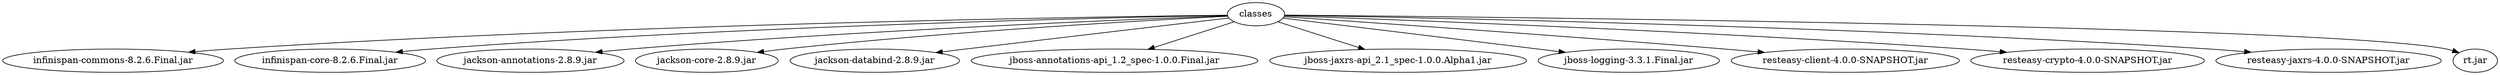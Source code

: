 digraph "summary" {
  "classes"                                          -> "infinispan-commons-8.2.6.Final.jar";
  "classes"                                          -> "infinispan-core-8.2.6.Final.jar";
  "classes"                                          -> "jackson-annotations-2.8.9.jar";
  "classes"                                          -> "jackson-core-2.8.9.jar";
  "classes"                                          -> "jackson-databind-2.8.9.jar";
  "classes"                                          -> "jboss-annotations-api_1.2_spec-1.0.0.Final.jar";
  "classes"                                          -> "jboss-jaxrs-api_2.1_spec-1.0.0.Alpha1.jar";
  "classes"                                          -> "jboss-logging-3.3.1.Final.jar";
  "classes"                                          -> "resteasy-client-4.0.0-SNAPSHOT.jar";
  "classes"                                          -> "resteasy-crypto-4.0.0-SNAPSHOT.jar";
  "classes"                                          -> "resteasy-jaxrs-4.0.0-SNAPSHOT.jar";
  "classes"                                          -> "rt.jar";
}
